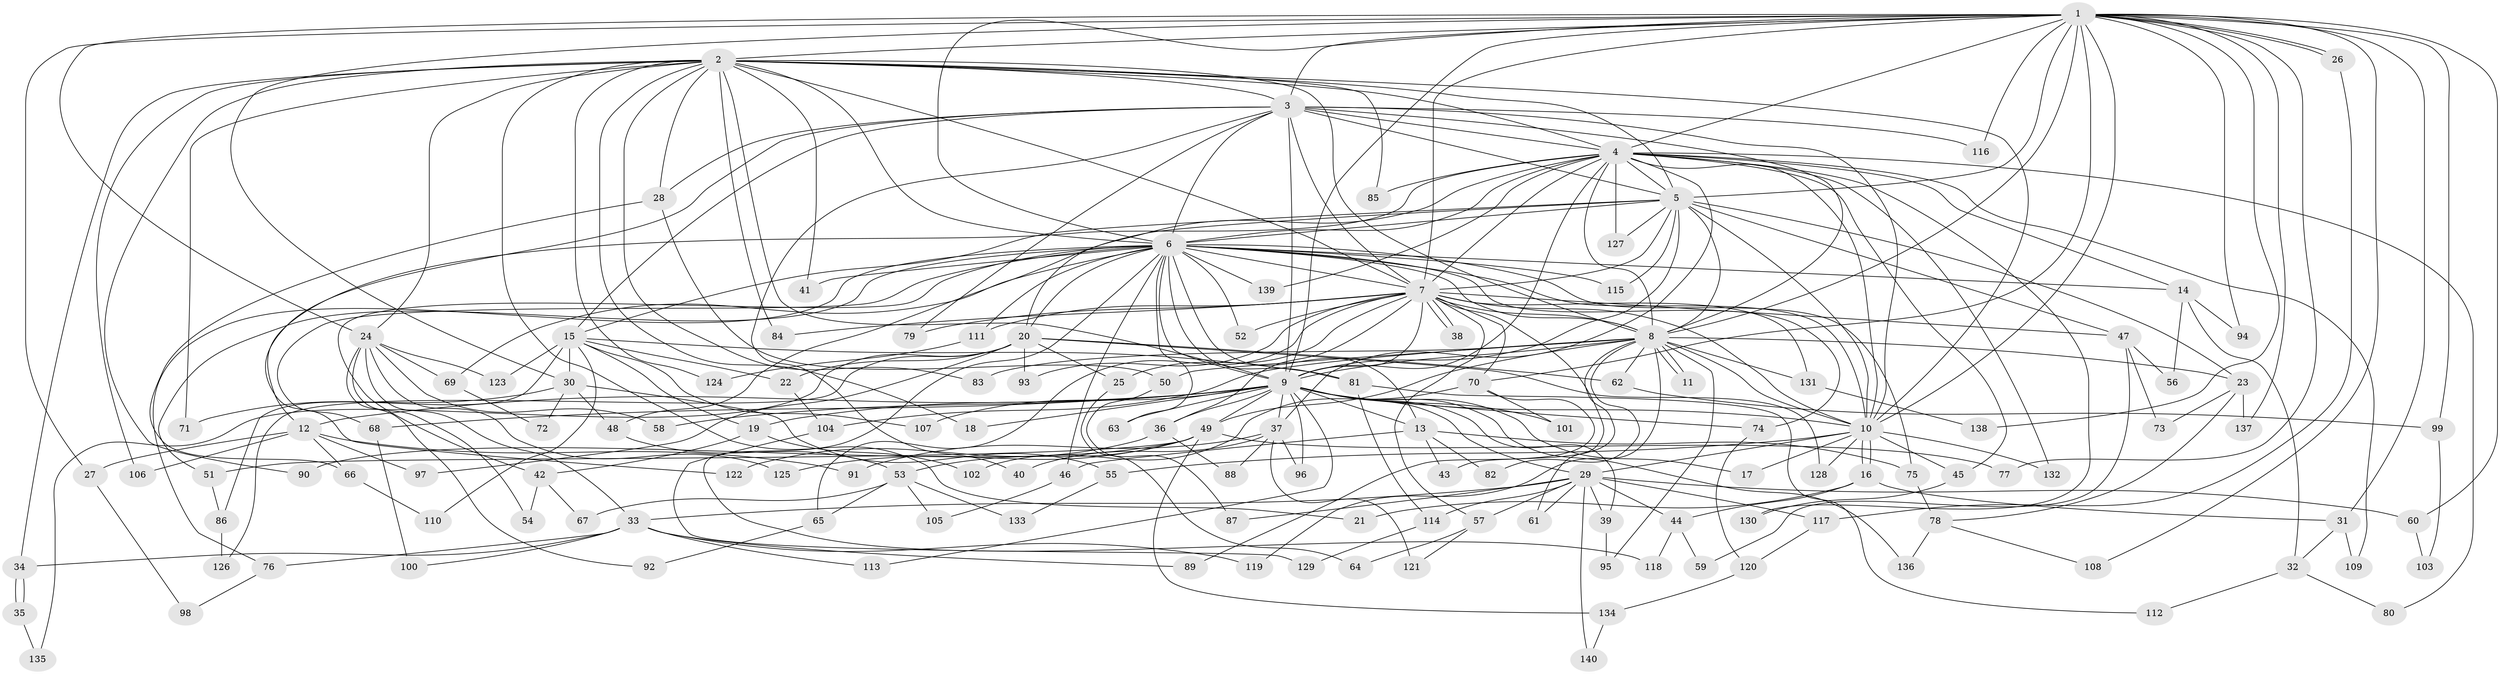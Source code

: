 // coarse degree distribution, {13: 0.023809523809523808, 30: 0.011904761904761904, 16: 0.011904761904761904, 1: 0.07142857142857142, 2: 0.6071428571428571, 4: 0.09523809523809523, 3: 0.05952380952380952, 5: 0.011904761904761904, 6: 0.023809523809523808, 7: 0.023809523809523808, 14: 0.023809523809523808, 24: 0.011904761904761904, 9: 0.011904761904761904, 25: 0.011904761904761904}
// Generated by graph-tools (version 1.1) at 2025/48/03/04/25 21:48:16]
// undirected, 140 vertices, 305 edges
graph export_dot {
graph [start="1"]
  node [color=gray90,style=filled];
  1;
  2;
  3;
  4;
  5;
  6;
  7;
  8;
  9;
  10;
  11;
  12;
  13;
  14;
  15;
  16;
  17;
  18;
  19;
  20;
  21;
  22;
  23;
  24;
  25;
  26;
  27;
  28;
  29;
  30;
  31;
  32;
  33;
  34;
  35;
  36;
  37;
  38;
  39;
  40;
  41;
  42;
  43;
  44;
  45;
  46;
  47;
  48;
  49;
  50;
  51;
  52;
  53;
  54;
  55;
  56;
  57;
  58;
  59;
  60;
  61;
  62;
  63;
  64;
  65;
  66;
  67;
  68;
  69;
  70;
  71;
  72;
  73;
  74;
  75;
  76;
  77;
  78;
  79;
  80;
  81;
  82;
  83;
  84;
  85;
  86;
  87;
  88;
  89;
  90;
  91;
  92;
  93;
  94;
  95;
  96;
  97;
  98;
  99;
  100;
  101;
  102;
  103;
  104;
  105;
  106;
  107;
  108;
  109;
  110;
  111;
  112;
  113;
  114;
  115;
  116;
  117;
  118;
  119;
  120;
  121;
  122;
  123;
  124;
  125;
  126;
  127;
  128;
  129;
  130;
  131;
  132;
  133;
  134;
  135;
  136;
  137;
  138;
  139;
  140;
  1 -- 2;
  1 -- 3;
  1 -- 4;
  1 -- 5;
  1 -- 6;
  1 -- 7;
  1 -- 8;
  1 -- 9;
  1 -- 10;
  1 -- 24;
  1 -- 26;
  1 -- 26;
  1 -- 27;
  1 -- 30;
  1 -- 31;
  1 -- 60;
  1 -- 70;
  1 -- 77;
  1 -- 94;
  1 -- 99;
  1 -- 108;
  1 -- 116;
  1 -- 137;
  1 -- 138;
  2 -- 3;
  2 -- 4;
  2 -- 5;
  2 -- 6;
  2 -- 7;
  2 -- 8;
  2 -- 9;
  2 -- 10;
  2 -- 18;
  2 -- 21;
  2 -- 24;
  2 -- 28;
  2 -- 34;
  2 -- 41;
  2 -- 71;
  2 -- 83;
  2 -- 84;
  2 -- 85;
  2 -- 90;
  2 -- 106;
  2 -- 124;
  3 -- 4;
  3 -- 5;
  3 -- 6;
  3 -- 7;
  3 -- 8;
  3 -- 9;
  3 -- 10;
  3 -- 15;
  3 -- 28;
  3 -- 40;
  3 -- 79;
  3 -- 116;
  3 -- 122;
  4 -- 5;
  4 -- 6;
  4 -- 7;
  4 -- 8;
  4 -- 9;
  4 -- 10;
  4 -- 12;
  4 -- 14;
  4 -- 20;
  4 -- 37;
  4 -- 45;
  4 -- 80;
  4 -- 85;
  4 -- 109;
  4 -- 127;
  4 -- 130;
  4 -- 132;
  4 -- 139;
  5 -- 6;
  5 -- 7;
  5 -- 8;
  5 -- 9;
  5 -- 10;
  5 -- 15;
  5 -- 23;
  5 -- 47;
  5 -- 48;
  5 -- 115;
  5 -- 127;
  6 -- 7;
  6 -- 8;
  6 -- 9;
  6 -- 10;
  6 -- 13;
  6 -- 14;
  6 -- 20;
  6 -- 41;
  6 -- 42;
  6 -- 46;
  6 -- 51;
  6 -- 52;
  6 -- 63;
  6 -- 68;
  6 -- 69;
  6 -- 74;
  6 -- 75;
  6 -- 76;
  6 -- 81;
  6 -- 111;
  6 -- 115;
  6 -- 118;
  6 -- 139;
  7 -- 8;
  7 -- 9;
  7 -- 10;
  7 -- 25;
  7 -- 36;
  7 -- 38;
  7 -- 38;
  7 -- 47;
  7 -- 52;
  7 -- 57;
  7 -- 61;
  7 -- 65;
  7 -- 70;
  7 -- 79;
  7 -- 84;
  7 -- 93;
  7 -- 111;
  7 -- 131;
  8 -- 9;
  8 -- 10;
  8 -- 11;
  8 -- 11;
  8 -- 23;
  8 -- 43;
  8 -- 49;
  8 -- 50;
  8 -- 62;
  8 -- 82;
  8 -- 83;
  8 -- 95;
  8 -- 104;
  8 -- 119;
  8 -- 131;
  9 -- 10;
  9 -- 12;
  9 -- 13;
  9 -- 17;
  9 -- 18;
  9 -- 19;
  9 -- 29;
  9 -- 36;
  9 -- 37;
  9 -- 39;
  9 -- 49;
  9 -- 58;
  9 -- 63;
  9 -- 68;
  9 -- 74;
  9 -- 96;
  9 -- 101;
  9 -- 107;
  9 -- 113;
  9 -- 136;
  10 -- 16;
  10 -- 16;
  10 -- 17;
  10 -- 29;
  10 -- 45;
  10 -- 55;
  10 -- 128;
  10 -- 132;
  12 -- 27;
  12 -- 66;
  12 -- 91;
  12 -- 97;
  12 -- 106;
  13 -- 43;
  13 -- 46;
  13 -- 75;
  13 -- 82;
  14 -- 32;
  14 -- 56;
  14 -- 94;
  15 -- 19;
  15 -- 22;
  15 -- 30;
  15 -- 81;
  15 -- 86;
  15 -- 107;
  15 -- 110;
  15 -- 123;
  16 -- 21;
  16 -- 31;
  16 -- 44;
  19 -- 42;
  19 -- 102;
  20 -- 22;
  20 -- 25;
  20 -- 62;
  20 -- 93;
  20 -- 97;
  20 -- 126;
  20 -- 128;
  20 -- 135;
  22 -- 104;
  23 -- 73;
  23 -- 78;
  23 -- 137;
  24 -- 33;
  24 -- 54;
  24 -- 58;
  24 -- 69;
  24 -- 92;
  24 -- 123;
  24 -- 125;
  25 -- 64;
  26 -- 117;
  27 -- 98;
  28 -- 50;
  28 -- 66;
  29 -- 33;
  29 -- 39;
  29 -- 44;
  29 -- 57;
  29 -- 60;
  29 -- 61;
  29 -- 87;
  29 -- 114;
  29 -- 117;
  29 -- 140;
  30 -- 48;
  30 -- 55;
  30 -- 71;
  30 -- 72;
  31 -- 32;
  31 -- 109;
  32 -- 80;
  32 -- 112;
  33 -- 34;
  33 -- 76;
  33 -- 89;
  33 -- 100;
  33 -- 113;
  33 -- 119;
  34 -- 35;
  34 -- 35;
  35 -- 135;
  36 -- 88;
  36 -- 122;
  37 -- 40;
  37 -- 88;
  37 -- 91;
  37 -- 96;
  37 -- 121;
  39 -- 95;
  42 -- 54;
  42 -- 67;
  44 -- 59;
  44 -- 118;
  45 -- 130;
  46 -- 105;
  47 -- 56;
  47 -- 59;
  47 -- 73;
  48 -- 53;
  49 -- 51;
  49 -- 53;
  49 -- 77;
  49 -- 90;
  49 -- 125;
  49 -- 134;
  50 -- 87;
  51 -- 86;
  53 -- 65;
  53 -- 67;
  53 -- 105;
  53 -- 133;
  55 -- 133;
  57 -- 64;
  57 -- 121;
  60 -- 103;
  62 -- 99;
  65 -- 92;
  66 -- 110;
  68 -- 100;
  69 -- 72;
  70 -- 89;
  70 -- 101;
  70 -- 102;
  74 -- 120;
  75 -- 78;
  76 -- 98;
  78 -- 108;
  78 -- 136;
  81 -- 112;
  81 -- 114;
  86 -- 126;
  99 -- 103;
  104 -- 129;
  111 -- 124;
  114 -- 129;
  117 -- 120;
  120 -- 134;
  131 -- 138;
  134 -- 140;
}
